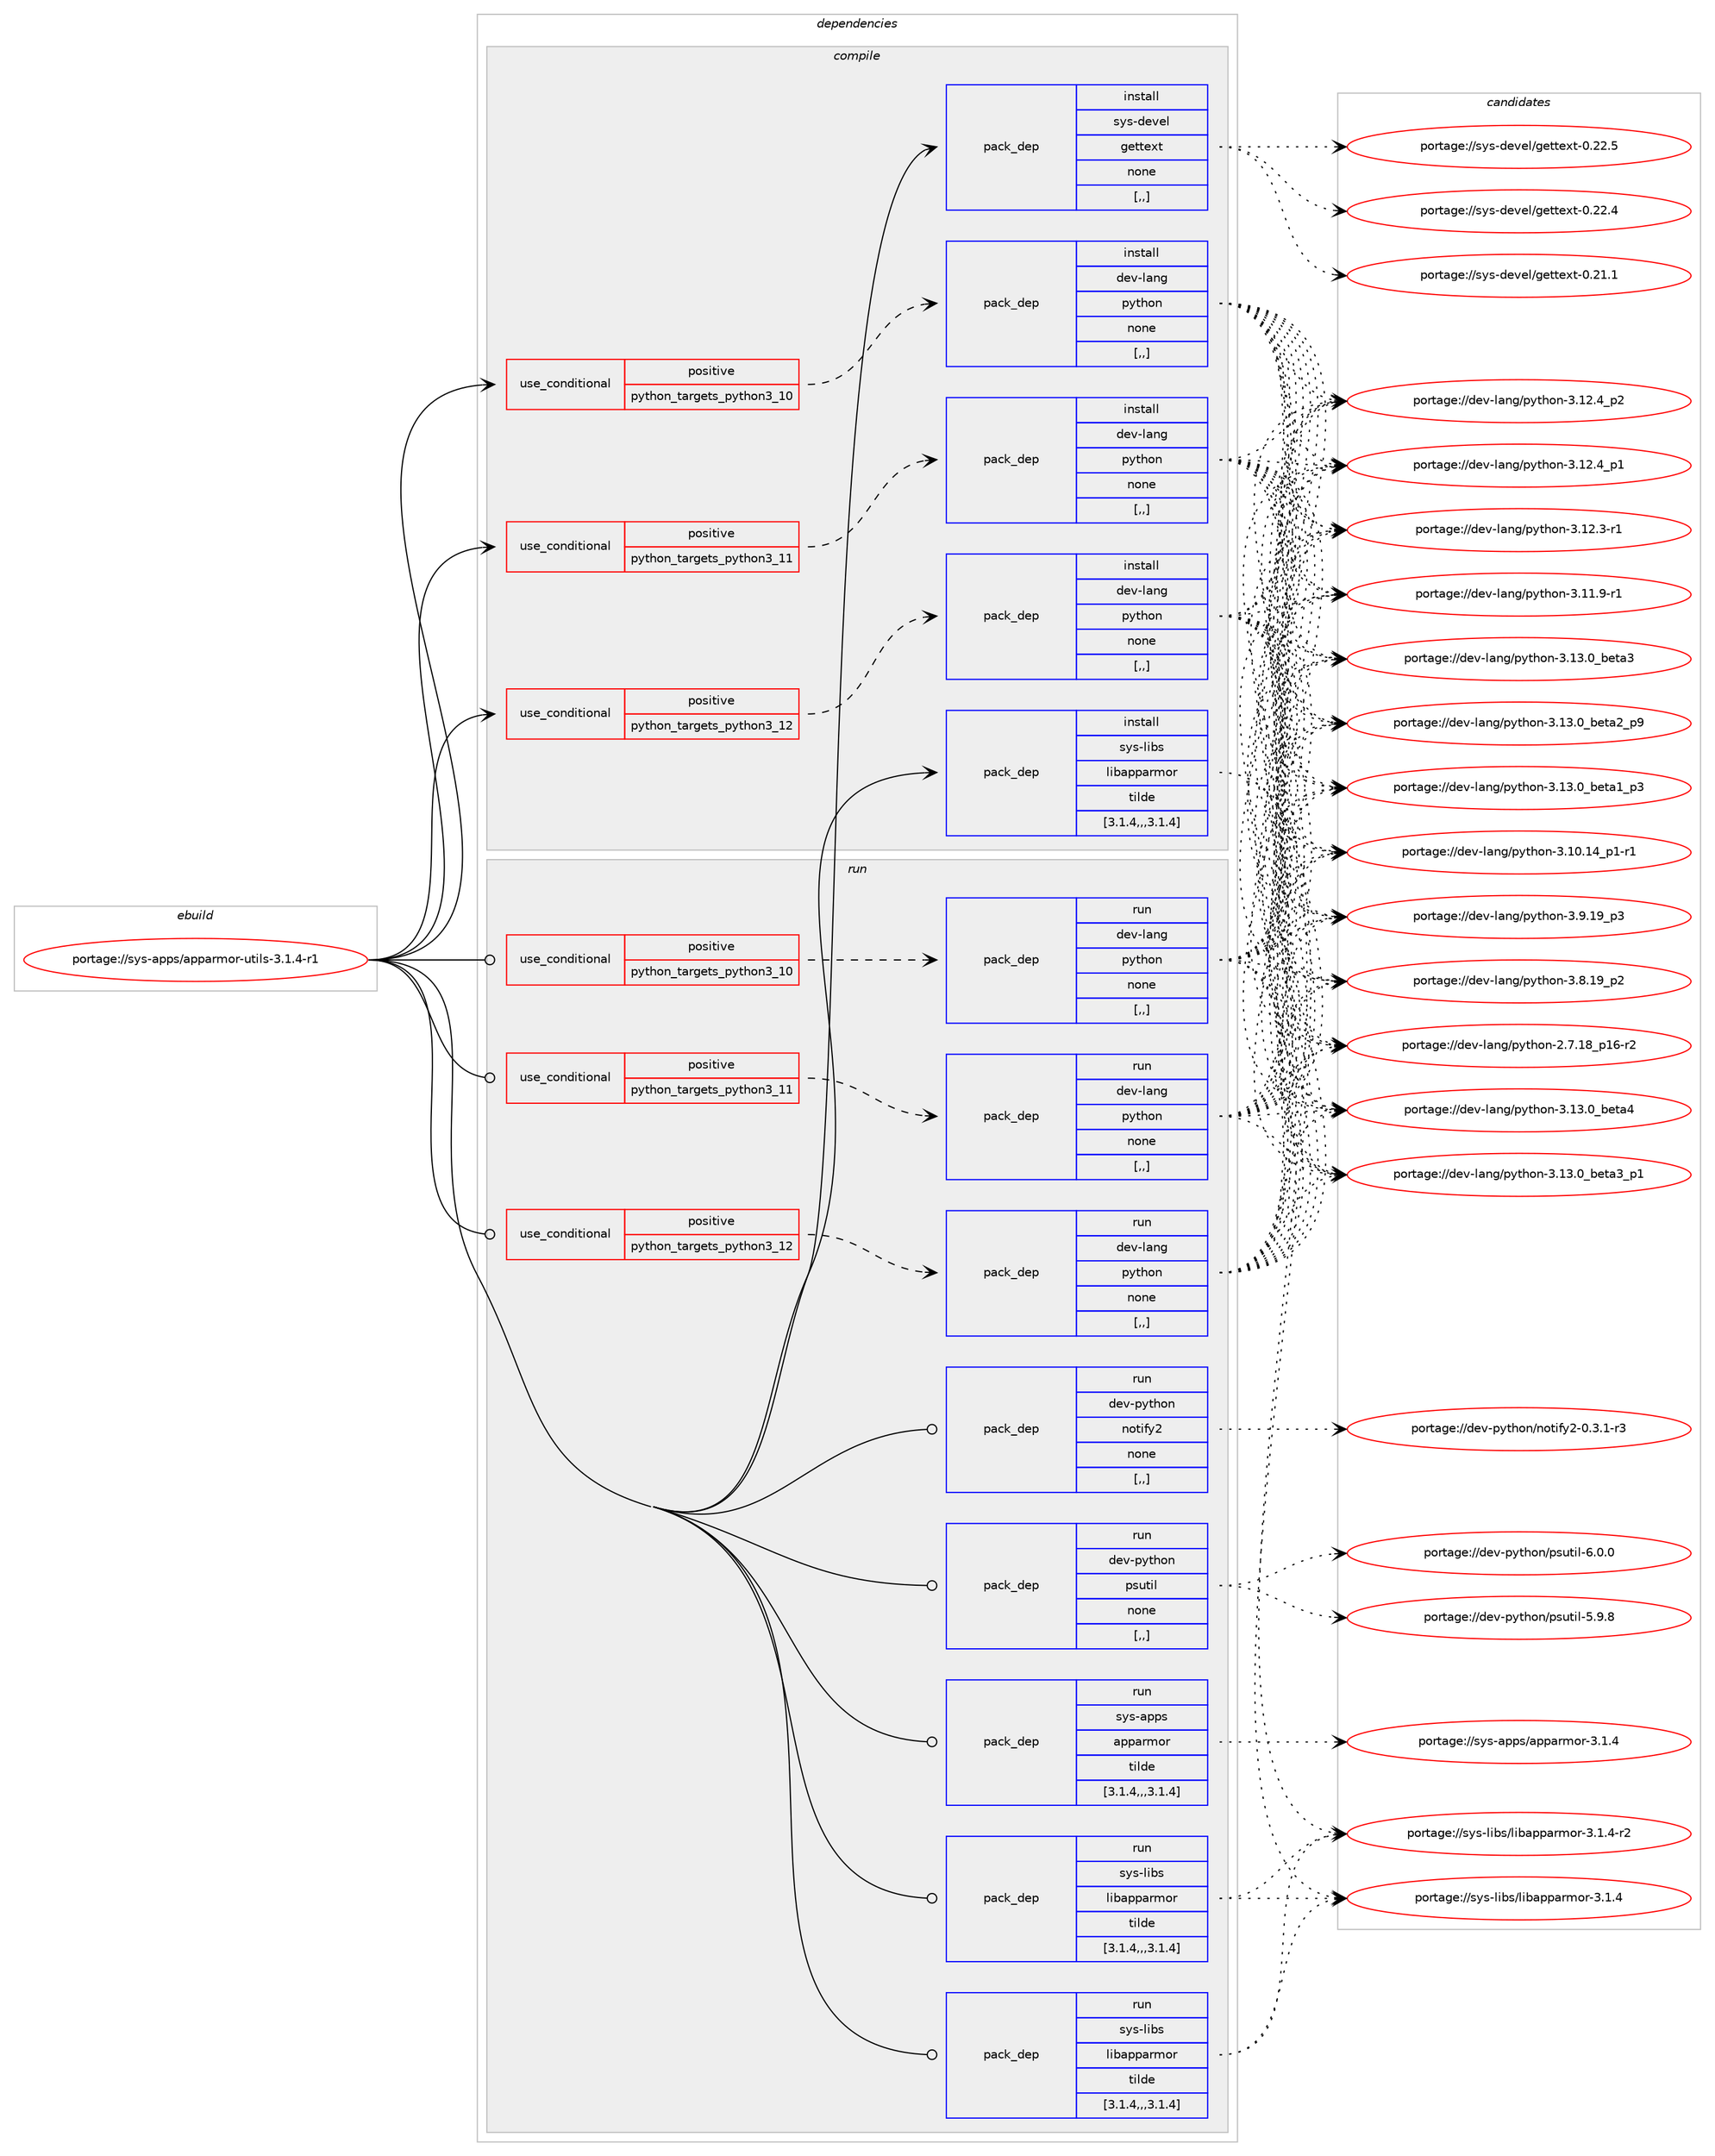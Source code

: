 digraph prolog {

# *************
# Graph options
# *************

newrank=true;
concentrate=true;
compound=true;
graph [rankdir=LR,fontname=Helvetica,fontsize=10,ranksep=1.5];#, ranksep=2.5, nodesep=0.2];
edge  [arrowhead=vee];
node  [fontname=Helvetica,fontsize=10];

# **********
# The ebuild
# **********

subgraph cluster_leftcol {
color=gray;
label=<<i>ebuild</i>>;
id [label="portage://sys-apps/apparmor-utils-3.1.4-r1", color=red, width=4, href="../sys-apps/apparmor-utils-3.1.4-r1.svg"];
}

# ****************
# The dependencies
# ****************

subgraph cluster_midcol {
color=gray;
label=<<i>dependencies</i>>;
subgraph cluster_compile {
fillcolor="#eeeeee";
style=filled;
label=<<i>compile</i>>;
subgraph cond110381 {
dependency418423 [label=<<TABLE BORDER="0" CELLBORDER="1" CELLSPACING="0" CELLPADDING="4"><TR><TD ROWSPAN="3" CELLPADDING="10">use_conditional</TD></TR><TR><TD>positive</TD></TR><TR><TD>python_targets_python3_10</TD></TR></TABLE>>, shape=none, color=red];
subgraph pack305127 {
dependency418424 [label=<<TABLE BORDER="0" CELLBORDER="1" CELLSPACING="0" CELLPADDING="4" WIDTH="220"><TR><TD ROWSPAN="6" CELLPADDING="30">pack_dep</TD></TR><TR><TD WIDTH="110">install</TD></TR><TR><TD>dev-lang</TD></TR><TR><TD>python</TD></TR><TR><TD>none</TD></TR><TR><TD>[,,]</TD></TR></TABLE>>, shape=none, color=blue];
}
dependency418423:e -> dependency418424:w [weight=20,style="dashed",arrowhead="vee"];
}
id:e -> dependency418423:w [weight=20,style="solid",arrowhead="vee"];
subgraph cond110382 {
dependency418425 [label=<<TABLE BORDER="0" CELLBORDER="1" CELLSPACING="0" CELLPADDING="4"><TR><TD ROWSPAN="3" CELLPADDING="10">use_conditional</TD></TR><TR><TD>positive</TD></TR><TR><TD>python_targets_python3_11</TD></TR></TABLE>>, shape=none, color=red];
subgraph pack305128 {
dependency418426 [label=<<TABLE BORDER="0" CELLBORDER="1" CELLSPACING="0" CELLPADDING="4" WIDTH="220"><TR><TD ROWSPAN="6" CELLPADDING="30">pack_dep</TD></TR><TR><TD WIDTH="110">install</TD></TR><TR><TD>dev-lang</TD></TR><TR><TD>python</TD></TR><TR><TD>none</TD></TR><TR><TD>[,,]</TD></TR></TABLE>>, shape=none, color=blue];
}
dependency418425:e -> dependency418426:w [weight=20,style="dashed",arrowhead="vee"];
}
id:e -> dependency418425:w [weight=20,style="solid",arrowhead="vee"];
subgraph cond110383 {
dependency418427 [label=<<TABLE BORDER="0" CELLBORDER="1" CELLSPACING="0" CELLPADDING="4"><TR><TD ROWSPAN="3" CELLPADDING="10">use_conditional</TD></TR><TR><TD>positive</TD></TR><TR><TD>python_targets_python3_12</TD></TR></TABLE>>, shape=none, color=red];
subgraph pack305129 {
dependency418428 [label=<<TABLE BORDER="0" CELLBORDER="1" CELLSPACING="0" CELLPADDING="4" WIDTH="220"><TR><TD ROWSPAN="6" CELLPADDING="30">pack_dep</TD></TR><TR><TD WIDTH="110">install</TD></TR><TR><TD>dev-lang</TD></TR><TR><TD>python</TD></TR><TR><TD>none</TD></TR><TR><TD>[,,]</TD></TR></TABLE>>, shape=none, color=blue];
}
dependency418427:e -> dependency418428:w [weight=20,style="dashed",arrowhead="vee"];
}
id:e -> dependency418427:w [weight=20,style="solid",arrowhead="vee"];
subgraph pack305130 {
dependency418429 [label=<<TABLE BORDER="0" CELLBORDER="1" CELLSPACING="0" CELLPADDING="4" WIDTH="220"><TR><TD ROWSPAN="6" CELLPADDING="30">pack_dep</TD></TR><TR><TD WIDTH="110">install</TD></TR><TR><TD>sys-devel</TD></TR><TR><TD>gettext</TD></TR><TR><TD>none</TD></TR><TR><TD>[,,]</TD></TR></TABLE>>, shape=none, color=blue];
}
id:e -> dependency418429:w [weight=20,style="solid",arrowhead="vee"];
subgraph pack305131 {
dependency418430 [label=<<TABLE BORDER="0" CELLBORDER="1" CELLSPACING="0" CELLPADDING="4" WIDTH="220"><TR><TD ROWSPAN="6" CELLPADDING="30">pack_dep</TD></TR><TR><TD WIDTH="110">install</TD></TR><TR><TD>sys-libs</TD></TR><TR><TD>libapparmor</TD></TR><TR><TD>tilde</TD></TR><TR><TD>[3.1.4,,,3.1.4]</TD></TR></TABLE>>, shape=none, color=blue];
}
id:e -> dependency418430:w [weight=20,style="solid",arrowhead="vee"];
}
subgraph cluster_compileandrun {
fillcolor="#eeeeee";
style=filled;
label=<<i>compile and run</i>>;
}
subgraph cluster_run {
fillcolor="#eeeeee";
style=filled;
label=<<i>run</i>>;
subgraph cond110384 {
dependency418431 [label=<<TABLE BORDER="0" CELLBORDER="1" CELLSPACING="0" CELLPADDING="4"><TR><TD ROWSPAN="3" CELLPADDING="10">use_conditional</TD></TR><TR><TD>positive</TD></TR><TR><TD>python_targets_python3_10</TD></TR></TABLE>>, shape=none, color=red];
subgraph pack305132 {
dependency418432 [label=<<TABLE BORDER="0" CELLBORDER="1" CELLSPACING="0" CELLPADDING="4" WIDTH="220"><TR><TD ROWSPAN="6" CELLPADDING="30">pack_dep</TD></TR><TR><TD WIDTH="110">run</TD></TR><TR><TD>dev-lang</TD></TR><TR><TD>python</TD></TR><TR><TD>none</TD></TR><TR><TD>[,,]</TD></TR></TABLE>>, shape=none, color=blue];
}
dependency418431:e -> dependency418432:w [weight=20,style="dashed",arrowhead="vee"];
}
id:e -> dependency418431:w [weight=20,style="solid",arrowhead="odot"];
subgraph cond110385 {
dependency418433 [label=<<TABLE BORDER="0" CELLBORDER="1" CELLSPACING="0" CELLPADDING="4"><TR><TD ROWSPAN="3" CELLPADDING="10">use_conditional</TD></TR><TR><TD>positive</TD></TR><TR><TD>python_targets_python3_11</TD></TR></TABLE>>, shape=none, color=red];
subgraph pack305133 {
dependency418434 [label=<<TABLE BORDER="0" CELLBORDER="1" CELLSPACING="0" CELLPADDING="4" WIDTH="220"><TR><TD ROWSPAN="6" CELLPADDING="30">pack_dep</TD></TR><TR><TD WIDTH="110">run</TD></TR><TR><TD>dev-lang</TD></TR><TR><TD>python</TD></TR><TR><TD>none</TD></TR><TR><TD>[,,]</TD></TR></TABLE>>, shape=none, color=blue];
}
dependency418433:e -> dependency418434:w [weight=20,style="dashed",arrowhead="vee"];
}
id:e -> dependency418433:w [weight=20,style="solid",arrowhead="odot"];
subgraph cond110386 {
dependency418435 [label=<<TABLE BORDER="0" CELLBORDER="1" CELLSPACING="0" CELLPADDING="4"><TR><TD ROWSPAN="3" CELLPADDING="10">use_conditional</TD></TR><TR><TD>positive</TD></TR><TR><TD>python_targets_python3_12</TD></TR></TABLE>>, shape=none, color=red];
subgraph pack305134 {
dependency418436 [label=<<TABLE BORDER="0" CELLBORDER="1" CELLSPACING="0" CELLPADDING="4" WIDTH="220"><TR><TD ROWSPAN="6" CELLPADDING="30">pack_dep</TD></TR><TR><TD WIDTH="110">run</TD></TR><TR><TD>dev-lang</TD></TR><TR><TD>python</TD></TR><TR><TD>none</TD></TR><TR><TD>[,,]</TD></TR></TABLE>>, shape=none, color=blue];
}
dependency418435:e -> dependency418436:w [weight=20,style="dashed",arrowhead="vee"];
}
id:e -> dependency418435:w [weight=20,style="solid",arrowhead="odot"];
subgraph pack305135 {
dependency418437 [label=<<TABLE BORDER="0" CELLBORDER="1" CELLSPACING="0" CELLPADDING="4" WIDTH="220"><TR><TD ROWSPAN="6" CELLPADDING="30">pack_dep</TD></TR><TR><TD WIDTH="110">run</TD></TR><TR><TD>dev-python</TD></TR><TR><TD>notify2</TD></TR><TR><TD>none</TD></TR><TR><TD>[,,]</TD></TR></TABLE>>, shape=none, color=blue];
}
id:e -> dependency418437:w [weight=20,style="solid",arrowhead="odot"];
subgraph pack305136 {
dependency418438 [label=<<TABLE BORDER="0" CELLBORDER="1" CELLSPACING="0" CELLPADDING="4" WIDTH="220"><TR><TD ROWSPAN="6" CELLPADDING="30">pack_dep</TD></TR><TR><TD WIDTH="110">run</TD></TR><TR><TD>dev-python</TD></TR><TR><TD>psutil</TD></TR><TR><TD>none</TD></TR><TR><TD>[,,]</TD></TR></TABLE>>, shape=none, color=blue];
}
id:e -> dependency418438:w [weight=20,style="solid",arrowhead="odot"];
subgraph pack305137 {
dependency418439 [label=<<TABLE BORDER="0" CELLBORDER="1" CELLSPACING="0" CELLPADDING="4" WIDTH="220"><TR><TD ROWSPAN="6" CELLPADDING="30">pack_dep</TD></TR><TR><TD WIDTH="110">run</TD></TR><TR><TD>sys-apps</TD></TR><TR><TD>apparmor</TD></TR><TR><TD>tilde</TD></TR><TR><TD>[3.1.4,,,3.1.4]</TD></TR></TABLE>>, shape=none, color=blue];
}
id:e -> dependency418439:w [weight=20,style="solid",arrowhead="odot"];
subgraph pack305138 {
dependency418440 [label=<<TABLE BORDER="0" CELLBORDER="1" CELLSPACING="0" CELLPADDING="4" WIDTH="220"><TR><TD ROWSPAN="6" CELLPADDING="30">pack_dep</TD></TR><TR><TD WIDTH="110">run</TD></TR><TR><TD>sys-libs</TD></TR><TR><TD>libapparmor</TD></TR><TR><TD>tilde</TD></TR><TR><TD>[3.1.4,,,3.1.4]</TD></TR></TABLE>>, shape=none, color=blue];
}
id:e -> dependency418440:w [weight=20,style="solid",arrowhead="odot"];
subgraph pack305139 {
dependency418441 [label=<<TABLE BORDER="0" CELLBORDER="1" CELLSPACING="0" CELLPADDING="4" WIDTH="220"><TR><TD ROWSPAN="6" CELLPADDING="30">pack_dep</TD></TR><TR><TD WIDTH="110">run</TD></TR><TR><TD>sys-libs</TD></TR><TR><TD>libapparmor</TD></TR><TR><TD>tilde</TD></TR><TR><TD>[3.1.4,,,3.1.4]</TD></TR></TABLE>>, shape=none, color=blue];
}
id:e -> dependency418441:w [weight=20,style="solid",arrowhead="odot"];
}
}

# **************
# The candidates
# **************

subgraph cluster_choices {
rank=same;
color=gray;
label=<<i>candidates</i>>;

subgraph choice305127 {
color=black;
nodesep=1;
choice1001011184510897110103471121211161041111104551464951464895981011169752 [label="portage://dev-lang/python-3.13.0_beta4", color=red, width=4,href="../dev-lang/python-3.13.0_beta4.svg"];
choice10010111845108971101034711212111610411111045514649514648959810111697519511249 [label="portage://dev-lang/python-3.13.0_beta3_p1", color=red, width=4,href="../dev-lang/python-3.13.0_beta3_p1.svg"];
choice1001011184510897110103471121211161041111104551464951464895981011169751 [label="portage://dev-lang/python-3.13.0_beta3", color=red, width=4,href="../dev-lang/python-3.13.0_beta3.svg"];
choice10010111845108971101034711212111610411111045514649514648959810111697509511257 [label="portage://dev-lang/python-3.13.0_beta2_p9", color=red, width=4,href="../dev-lang/python-3.13.0_beta2_p9.svg"];
choice10010111845108971101034711212111610411111045514649514648959810111697499511251 [label="portage://dev-lang/python-3.13.0_beta1_p3", color=red, width=4,href="../dev-lang/python-3.13.0_beta1_p3.svg"];
choice100101118451089711010347112121116104111110455146495046529511250 [label="portage://dev-lang/python-3.12.4_p2", color=red, width=4,href="../dev-lang/python-3.12.4_p2.svg"];
choice100101118451089711010347112121116104111110455146495046529511249 [label="portage://dev-lang/python-3.12.4_p1", color=red, width=4,href="../dev-lang/python-3.12.4_p1.svg"];
choice100101118451089711010347112121116104111110455146495046514511449 [label="portage://dev-lang/python-3.12.3-r1", color=red, width=4,href="../dev-lang/python-3.12.3-r1.svg"];
choice100101118451089711010347112121116104111110455146494946574511449 [label="portage://dev-lang/python-3.11.9-r1", color=red, width=4,href="../dev-lang/python-3.11.9-r1.svg"];
choice100101118451089711010347112121116104111110455146494846495295112494511449 [label="portage://dev-lang/python-3.10.14_p1-r1", color=red, width=4,href="../dev-lang/python-3.10.14_p1-r1.svg"];
choice100101118451089711010347112121116104111110455146574649579511251 [label="portage://dev-lang/python-3.9.19_p3", color=red, width=4,href="../dev-lang/python-3.9.19_p3.svg"];
choice100101118451089711010347112121116104111110455146564649579511250 [label="portage://dev-lang/python-3.8.19_p2", color=red, width=4,href="../dev-lang/python-3.8.19_p2.svg"];
choice100101118451089711010347112121116104111110455046554649569511249544511450 [label="portage://dev-lang/python-2.7.18_p16-r2", color=red, width=4,href="../dev-lang/python-2.7.18_p16-r2.svg"];
dependency418424:e -> choice1001011184510897110103471121211161041111104551464951464895981011169752:w [style=dotted,weight="100"];
dependency418424:e -> choice10010111845108971101034711212111610411111045514649514648959810111697519511249:w [style=dotted,weight="100"];
dependency418424:e -> choice1001011184510897110103471121211161041111104551464951464895981011169751:w [style=dotted,weight="100"];
dependency418424:e -> choice10010111845108971101034711212111610411111045514649514648959810111697509511257:w [style=dotted,weight="100"];
dependency418424:e -> choice10010111845108971101034711212111610411111045514649514648959810111697499511251:w [style=dotted,weight="100"];
dependency418424:e -> choice100101118451089711010347112121116104111110455146495046529511250:w [style=dotted,weight="100"];
dependency418424:e -> choice100101118451089711010347112121116104111110455146495046529511249:w [style=dotted,weight="100"];
dependency418424:e -> choice100101118451089711010347112121116104111110455146495046514511449:w [style=dotted,weight="100"];
dependency418424:e -> choice100101118451089711010347112121116104111110455146494946574511449:w [style=dotted,weight="100"];
dependency418424:e -> choice100101118451089711010347112121116104111110455146494846495295112494511449:w [style=dotted,weight="100"];
dependency418424:e -> choice100101118451089711010347112121116104111110455146574649579511251:w [style=dotted,weight="100"];
dependency418424:e -> choice100101118451089711010347112121116104111110455146564649579511250:w [style=dotted,weight="100"];
dependency418424:e -> choice100101118451089711010347112121116104111110455046554649569511249544511450:w [style=dotted,weight="100"];
}
subgraph choice305128 {
color=black;
nodesep=1;
choice1001011184510897110103471121211161041111104551464951464895981011169752 [label="portage://dev-lang/python-3.13.0_beta4", color=red, width=4,href="../dev-lang/python-3.13.0_beta4.svg"];
choice10010111845108971101034711212111610411111045514649514648959810111697519511249 [label="portage://dev-lang/python-3.13.0_beta3_p1", color=red, width=4,href="../dev-lang/python-3.13.0_beta3_p1.svg"];
choice1001011184510897110103471121211161041111104551464951464895981011169751 [label="portage://dev-lang/python-3.13.0_beta3", color=red, width=4,href="../dev-lang/python-3.13.0_beta3.svg"];
choice10010111845108971101034711212111610411111045514649514648959810111697509511257 [label="portage://dev-lang/python-3.13.0_beta2_p9", color=red, width=4,href="../dev-lang/python-3.13.0_beta2_p9.svg"];
choice10010111845108971101034711212111610411111045514649514648959810111697499511251 [label="portage://dev-lang/python-3.13.0_beta1_p3", color=red, width=4,href="../dev-lang/python-3.13.0_beta1_p3.svg"];
choice100101118451089711010347112121116104111110455146495046529511250 [label="portage://dev-lang/python-3.12.4_p2", color=red, width=4,href="../dev-lang/python-3.12.4_p2.svg"];
choice100101118451089711010347112121116104111110455146495046529511249 [label="portage://dev-lang/python-3.12.4_p1", color=red, width=4,href="../dev-lang/python-3.12.4_p1.svg"];
choice100101118451089711010347112121116104111110455146495046514511449 [label="portage://dev-lang/python-3.12.3-r1", color=red, width=4,href="../dev-lang/python-3.12.3-r1.svg"];
choice100101118451089711010347112121116104111110455146494946574511449 [label="portage://dev-lang/python-3.11.9-r1", color=red, width=4,href="../dev-lang/python-3.11.9-r1.svg"];
choice100101118451089711010347112121116104111110455146494846495295112494511449 [label="portage://dev-lang/python-3.10.14_p1-r1", color=red, width=4,href="../dev-lang/python-3.10.14_p1-r1.svg"];
choice100101118451089711010347112121116104111110455146574649579511251 [label="portage://dev-lang/python-3.9.19_p3", color=red, width=4,href="../dev-lang/python-3.9.19_p3.svg"];
choice100101118451089711010347112121116104111110455146564649579511250 [label="portage://dev-lang/python-3.8.19_p2", color=red, width=4,href="../dev-lang/python-3.8.19_p2.svg"];
choice100101118451089711010347112121116104111110455046554649569511249544511450 [label="portage://dev-lang/python-2.7.18_p16-r2", color=red, width=4,href="../dev-lang/python-2.7.18_p16-r2.svg"];
dependency418426:e -> choice1001011184510897110103471121211161041111104551464951464895981011169752:w [style=dotted,weight="100"];
dependency418426:e -> choice10010111845108971101034711212111610411111045514649514648959810111697519511249:w [style=dotted,weight="100"];
dependency418426:e -> choice1001011184510897110103471121211161041111104551464951464895981011169751:w [style=dotted,weight="100"];
dependency418426:e -> choice10010111845108971101034711212111610411111045514649514648959810111697509511257:w [style=dotted,weight="100"];
dependency418426:e -> choice10010111845108971101034711212111610411111045514649514648959810111697499511251:w [style=dotted,weight="100"];
dependency418426:e -> choice100101118451089711010347112121116104111110455146495046529511250:w [style=dotted,weight="100"];
dependency418426:e -> choice100101118451089711010347112121116104111110455146495046529511249:w [style=dotted,weight="100"];
dependency418426:e -> choice100101118451089711010347112121116104111110455146495046514511449:w [style=dotted,weight="100"];
dependency418426:e -> choice100101118451089711010347112121116104111110455146494946574511449:w [style=dotted,weight="100"];
dependency418426:e -> choice100101118451089711010347112121116104111110455146494846495295112494511449:w [style=dotted,weight="100"];
dependency418426:e -> choice100101118451089711010347112121116104111110455146574649579511251:w [style=dotted,weight="100"];
dependency418426:e -> choice100101118451089711010347112121116104111110455146564649579511250:w [style=dotted,weight="100"];
dependency418426:e -> choice100101118451089711010347112121116104111110455046554649569511249544511450:w [style=dotted,weight="100"];
}
subgraph choice305129 {
color=black;
nodesep=1;
choice1001011184510897110103471121211161041111104551464951464895981011169752 [label="portage://dev-lang/python-3.13.0_beta4", color=red, width=4,href="../dev-lang/python-3.13.0_beta4.svg"];
choice10010111845108971101034711212111610411111045514649514648959810111697519511249 [label="portage://dev-lang/python-3.13.0_beta3_p1", color=red, width=4,href="../dev-lang/python-3.13.0_beta3_p1.svg"];
choice1001011184510897110103471121211161041111104551464951464895981011169751 [label="portage://dev-lang/python-3.13.0_beta3", color=red, width=4,href="../dev-lang/python-3.13.0_beta3.svg"];
choice10010111845108971101034711212111610411111045514649514648959810111697509511257 [label="portage://dev-lang/python-3.13.0_beta2_p9", color=red, width=4,href="../dev-lang/python-3.13.0_beta2_p9.svg"];
choice10010111845108971101034711212111610411111045514649514648959810111697499511251 [label="portage://dev-lang/python-3.13.0_beta1_p3", color=red, width=4,href="../dev-lang/python-3.13.0_beta1_p3.svg"];
choice100101118451089711010347112121116104111110455146495046529511250 [label="portage://dev-lang/python-3.12.4_p2", color=red, width=4,href="../dev-lang/python-3.12.4_p2.svg"];
choice100101118451089711010347112121116104111110455146495046529511249 [label="portage://dev-lang/python-3.12.4_p1", color=red, width=4,href="../dev-lang/python-3.12.4_p1.svg"];
choice100101118451089711010347112121116104111110455146495046514511449 [label="portage://dev-lang/python-3.12.3-r1", color=red, width=4,href="../dev-lang/python-3.12.3-r1.svg"];
choice100101118451089711010347112121116104111110455146494946574511449 [label="portage://dev-lang/python-3.11.9-r1", color=red, width=4,href="../dev-lang/python-3.11.9-r1.svg"];
choice100101118451089711010347112121116104111110455146494846495295112494511449 [label="portage://dev-lang/python-3.10.14_p1-r1", color=red, width=4,href="../dev-lang/python-3.10.14_p1-r1.svg"];
choice100101118451089711010347112121116104111110455146574649579511251 [label="portage://dev-lang/python-3.9.19_p3", color=red, width=4,href="../dev-lang/python-3.9.19_p3.svg"];
choice100101118451089711010347112121116104111110455146564649579511250 [label="portage://dev-lang/python-3.8.19_p2", color=red, width=4,href="../dev-lang/python-3.8.19_p2.svg"];
choice100101118451089711010347112121116104111110455046554649569511249544511450 [label="portage://dev-lang/python-2.7.18_p16-r2", color=red, width=4,href="../dev-lang/python-2.7.18_p16-r2.svg"];
dependency418428:e -> choice1001011184510897110103471121211161041111104551464951464895981011169752:w [style=dotted,weight="100"];
dependency418428:e -> choice10010111845108971101034711212111610411111045514649514648959810111697519511249:w [style=dotted,weight="100"];
dependency418428:e -> choice1001011184510897110103471121211161041111104551464951464895981011169751:w [style=dotted,weight="100"];
dependency418428:e -> choice10010111845108971101034711212111610411111045514649514648959810111697509511257:w [style=dotted,weight="100"];
dependency418428:e -> choice10010111845108971101034711212111610411111045514649514648959810111697499511251:w [style=dotted,weight="100"];
dependency418428:e -> choice100101118451089711010347112121116104111110455146495046529511250:w [style=dotted,weight="100"];
dependency418428:e -> choice100101118451089711010347112121116104111110455146495046529511249:w [style=dotted,weight="100"];
dependency418428:e -> choice100101118451089711010347112121116104111110455146495046514511449:w [style=dotted,weight="100"];
dependency418428:e -> choice100101118451089711010347112121116104111110455146494946574511449:w [style=dotted,weight="100"];
dependency418428:e -> choice100101118451089711010347112121116104111110455146494846495295112494511449:w [style=dotted,weight="100"];
dependency418428:e -> choice100101118451089711010347112121116104111110455146574649579511251:w [style=dotted,weight="100"];
dependency418428:e -> choice100101118451089711010347112121116104111110455146564649579511250:w [style=dotted,weight="100"];
dependency418428:e -> choice100101118451089711010347112121116104111110455046554649569511249544511450:w [style=dotted,weight="100"];
}
subgraph choice305130 {
color=black;
nodesep=1;
choice115121115451001011181011084710310111611610112011645484650504653 [label="portage://sys-devel/gettext-0.22.5", color=red, width=4,href="../sys-devel/gettext-0.22.5.svg"];
choice115121115451001011181011084710310111611610112011645484650504652 [label="portage://sys-devel/gettext-0.22.4", color=red, width=4,href="../sys-devel/gettext-0.22.4.svg"];
choice115121115451001011181011084710310111611610112011645484650494649 [label="portage://sys-devel/gettext-0.21.1", color=red, width=4,href="../sys-devel/gettext-0.21.1.svg"];
dependency418429:e -> choice115121115451001011181011084710310111611610112011645484650504653:w [style=dotted,weight="100"];
dependency418429:e -> choice115121115451001011181011084710310111611610112011645484650504652:w [style=dotted,weight="100"];
dependency418429:e -> choice115121115451001011181011084710310111611610112011645484650494649:w [style=dotted,weight="100"];
}
subgraph choice305131 {
color=black;
nodesep=1;
choice1151211154510810598115471081059897112112971141091111144551464946524511450 [label="portage://sys-libs/libapparmor-3.1.4-r2", color=red, width=4,href="../sys-libs/libapparmor-3.1.4-r2.svg"];
choice115121115451081059811547108105989711211297114109111114455146494652 [label="portage://sys-libs/libapparmor-3.1.4", color=red, width=4,href="../sys-libs/libapparmor-3.1.4.svg"];
dependency418430:e -> choice1151211154510810598115471081059897112112971141091111144551464946524511450:w [style=dotted,weight="100"];
dependency418430:e -> choice115121115451081059811547108105989711211297114109111114455146494652:w [style=dotted,weight="100"];
}
subgraph choice305132 {
color=black;
nodesep=1;
choice1001011184510897110103471121211161041111104551464951464895981011169752 [label="portage://dev-lang/python-3.13.0_beta4", color=red, width=4,href="../dev-lang/python-3.13.0_beta4.svg"];
choice10010111845108971101034711212111610411111045514649514648959810111697519511249 [label="portage://dev-lang/python-3.13.0_beta3_p1", color=red, width=4,href="../dev-lang/python-3.13.0_beta3_p1.svg"];
choice1001011184510897110103471121211161041111104551464951464895981011169751 [label="portage://dev-lang/python-3.13.0_beta3", color=red, width=4,href="../dev-lang/python-3.13.0_beta3.svg"];
choice10010111845108971101034711212111610411111045514649514648959810111697509511257 [label="portage://dev-lang/python-3.13.0_beta2_p9", color=red, width=4,href="../dev-lang/python-3.13.0_beta2_p9.svg"];
choice10010111845108971101034711212111610411111045514649514648959810111697499511251 [label="portage://dev-lang/python-3.13.0_beta1_p3", color=red, width=4,href="../dev-lang/python-3.13.0_beta1_p3.svg"];
choice100101118451089711010347112121116104111110455146495046529511250 [label="portage://dev-lang/python-3.12.4_p2", color=red, width=4,href="../dev-lang/python-3.12.4_p2.svg"];
choice100101118451089711010347112121116104111110455146495046529511249 [label="portage://dev-lang/python-3.12.4_p1", color=red, width=4,href="../dev-lang/python-3.12.4_p1.svg"];
choice100101118451089711010347112121116104111110455146495046514511449 [label="portage://dev-lang/python-3.12.3-r1", color=red, width=4,href="../dev-lang/python-3.12.3-r1.svg"];
choice100101118451089711010347112121116104111110455146494946574511449 [label="portage://dev-lang/python-3.11.9-r1", color=red, width=4,href="../dev-lang/python-3.11.9-r1.svg"];
choice100101118451089711010347112121116104111110455146494846495295112494511449 [label="portage://dev-lang/python-3.10.14_p1-r1", color=red, width=4,href="../dev-lang/python-3.10.14_p1-r1.svg"];
choice100101118451089711010347112121116104111110455146574649579511251 [label="portage://dev-lang/python-3.9.19_p3", color=red, width=4,href="../dev-lang/python-3.9.19_p3.svg"];
choice100101118451089711010347112121116104111110455146564649579511250 [label="portage://dev-lang/python-3.8.19_p2", color=red, width=4,href="../dev-lang/python-3.8.19_p2.svg"];
choice100101118451089711010347112121116104111110455046554649569511249544511450 [label="portage://dev-lang/python-2.7.18_p16-r2", color=red, width=4,href="../dev-lang/python-2.7.18_p16-r2.svg"];
dependency418432:e -> choice1001011184510897110103471121211161041111104551464951464895981011169752:w [style=dotted,weight="100"];
dependency418432:e -> choice10010111845108971101034711212111610411111045514649514648959810111697519511249:w [style=dotted,weight="100"];
dependency418432:e -> choice1001011184510897110103471121211161041111104551464951464895981011169751:w [style=dotted,weight="100"];
dependency418432:e -> choice10010111845108971101034711212111610411111045514649514648959810111697509511257:w [style=dotted,weight="100"];
dependency418432:e -> choice10010111845108971101034711212111610411111045514649514648959810111697499511251:w [style=dotted,weight="100"];
dependency418432:e -> choice100101118451089711010347112121116104111110455146495046529511250:w [style=dotted,weight="100"];
dependency418432:e -> choice100101118451089711010347112121116104111110455146495046529511249:w [style=dotted,weight="100"];
dependency418432:e -> choice100101118451089711010347112121116104111110455146495046514511449:w [style=dotted,weight="100"];
dependency418432:e -> choice100101118451089711010347112121116104111110455146494946574511449:w [style=dotted,weight="100"];
dependency418432:e -> choice100101118451089711010347112121116104111110455146494846495295112494511449:w [style=dotted,weight="100"];
dependency418432:e -> choice100101118451089711010347112121116104111110455146574649579511251:w [style=dotted,weight="100"];
dependency418432:e -> choice100101118451089711010347112121116104111110455146564649579511250:w [style=dotted,weight="100"];
dependency418432:e -> choice100101118451089711010347112121116104111110455046554649569511249544511450:w [style=dotted,weight="100"];
}
subgraph choice305133 {
color=black;
nodesep=1;
choice1001011184510897110103471121211161041111104551464951464895981011169752 [label="portage://dev-lang/python-3.13.0_beta4", color=red, width=4,href="../dev-lang/python-3.13.0_beta4.svg"];
choice10010111845108971101034711212111610411111045514649514648959810111697519511249 [label="portage://dev-lang/python-3.13.0_beta3_p1", color=red, width=4,href="../dev-lang/python-3.13.0_beta3_p1.svg"];
choice1001011184510897110103471121211161041111104551464951464895981011169751 [label="portage://dev-lang/python-3.13.0_beta3", color=red, width=4,href="../dev-lang/python-3.13.0_beta3.svg"];
choice10010111845108971101034711212111610411111045514649514648959810111697509511257 [label="portage://dev-lang/python-3.13.0_beta2_p9", color=red, width=4,href="../dev-lang/python-3.13.0_beta2_p9.svg"];
choice10010111845108971101034711212111610411111045514649514648959810111697499511251 [label="portage://dev-lang/python-3.13.0_beta1_p3", color=red, width=4,href="../dev-lang/python-3.13.0_beta1_p3.svg"];
choice100101118451089711010347112121116104111110455146495046529511250 [label="portage://dev-lang/python-3.12.4_p2", color=red, width=4,href="../dev-lang/python-3.12.4_p2.svg"];
choice100101118451089711010347112121116104111110455146495046529511249 [label="portage://dev-lang/python-3.12.4_p1", color=red, width=4,href="../dev-lang/python-3.12.4_p1.svg"];
choice100101118451089711010347112121116104111110455146495046514511449 [label="portage://dev-lang/python-3.12.3-r1", color=red, width=4,href="../dev-lang/python-3.12.3-r1.svg"];
choice100101118451089711010347112121116104111110455146494946574511449 [label="portage://dev-lang/python-3.11.9-r1", color=red, width=4,href="../dev-lang/python-3.11.9-r1.svg"];
choice100101118451089711010347112121116104111110455146494846495295112494511449 [label="portage://dev-lang/python-3.10.14_p1-r1", color=red, width=4,href="../dev-lang/python-3.10.14_p1-r1.svg"];
choice100101118451089711010347112121116104111110455146574649579511251 [label="portage://dev-lang/python-3.9.19_p3", color=red, width=4,href="../dev-lang/python-3.9.19_p3.svg"];
choice100101118451089711010347112121116104111110455146564649579511250 [label="portage://dev-lang/python-3.8.19_p2", color=red, width=4,href="../dev-lang/python-3.8.19_p2.svg"];
choice100101118451089711010347112121116104111110455046554649569511249544511450 [label="portage://dev-lang/python-2.7.18_p16-r2", color=red, width=4,href="../dev-lang/python-2.7.18_p16-r2.svg"];
dependency418434:e -> choice1001011184510897110103471121211161041111104551464951464895981011169752:w [style=dotted,weight="100"];
dependency418434:e -> choice10010111845108971101034711212111610411111045514649514648959810111697519511249:w [style=dotted,weight="100"];
dependency418434:e -> choice1001011184510897110103471121211161041111104551464951464895981011169751:w [style=dotted,weight="100"];
dependency418434:e -> choice10010111845108971101034711212111610411111045514649514648959810111697509511257:w [style=dotted,weight="100"];
dependency418434:e -> choice10010111845108971101034711212111610411111045514649514648959810111697499511251:w [style=dotted,weight="100"];
dependency418434:e -> choice100101118451089711010347112121116104111110455146495046529511250:w [style=dotted,weight="100"];
dependency418434:e -> choice100101118451089711010347112121116104111110455146495046529511249:w [style=dotted,weight="100"];
dependency418434:e -> choice100101118451089711010347112121116104111110455146495046514511449:w [style=dotted,weight="100"];
dependency418434:e -> choice100101118451089711010347112121116104111110455146494946574511449:w [style=dotted,weight="100"];
dependency418434:e -> choice100101118451089711010347112121116104111110455146494846495295112494511449:w [style=dotted,weight="100"];
dependency418434:e -> choice100101118451089711010347112121116104111110455146574649579511251:w [style=dotted,weight="100"];
dependency418434:e -> choice100101118451089711010347112121116104111110455146564649579511250:w [style=dotted,weight="100"];
dependency418434:e -> choice100101118451089711010347112121116104111110455046554649569511249544511450:w [style=dotted,weight="100"];
}
subgraph choice305134 {
color=black;
nodesep=1;
choice1001011184510897110103471121211161041111104551464951464895981011169752 [label="portage://dev-lang/python-3.13.0_beta4", color=red, width=4,href="../dev-lang/python-3.13.0_beta4.svg"];
choice10010111845108971101034711212111610411111045514649514648959810111697519511249 [label="portage://dev-lang/python-3.13.0_beta3_p1", color=red, width=4,href="../dev-lang/python-3.13.0_beta3_p1.svg"];
choice1001011184510897110103471121211161041111104551464951464895981011169751 [label="portage://dev-lang/python-3.13.0_beta3", color=red, width=4,href="../dev-lang/python-3.13.0_beta3.svg"];
choice10010111845108971101034711212111610411111045514649514648959810111697509511257 [label="portage://dev-lang/python-3.13.0_beta2_p9", color=red, width=4,href="../dev-lang/python-3.13.0_beta2_p9.svg"];
choice10010111845108971101034711212111610411111045514649514648959810111697499511251 [label="portage://dev-lang/python-3.13.0_beta1_p3", color=red, width=4,href="../dev-lang/python-3.13.0_beta1_p3.svg"];
choice100101118451089711010347112121116104111110455146495046529511250 [label="portage://dev-lang/python-3.12.4_p2", color=red, width=4,href="../dev-lang/python-3.12.4_p2.svg"];
choice100101118451089711010347112121116104111110455146495046529511249 [label="portage://dev-lang/python-3.12.4_p1", color=red, width=4,href="../dev-lang/python-3.12.4_p1.svg"];
choice100101118451089711010347112121116104111110455146495046514511449 [label="portage://dev-lang/python-3.12.3-r1", color=red, width=4,href="../dev-lang/python-3.12.3-r1.svg"];
choice100101118451089711010347112121116104111110455146494946574511449 [label="portage://dev-lang/python-3.11.9-r1", color=red, width=4,href="../dev-lang/python-3.11.9-r1.svg"];
choice100101118451089711010347112121116104111110455146494846495295112494511449 [label="portage://dev-lang/python-3.10.14_p1-r1", color=red, width=4,href="../dev-lang/python-3.10.14_p1-r1.svg"];
choice100101118451089711010347112121116104111110455146574649579511251 [label="portage://dev-lang/python-3.9.19_p3", color=red, width=4,href="../dev-lang/python-3.9.19_p3.svg"];
choice100101118451089711010347112121116104111110455146564649579511250 [label="portage://dev-lang/python-3.8.19_p2", color=red, width=4,href="../dev-lang/python-3.8.19_p2.svg"];
choice100101118451089711010347112121116104111110455046554649569511249544511450 [label="portage://dev-lang/python-2.7.18_p16-r2", color=red, width=4,href="../dev-lang/python-2.7.18_p16-r2.svg"];
dependency418436:e -> choice1001011184510897110103471121211161041111104551464951464895981011169752:w [style=dotted,weight="100"];
dependency418436:e -> choice10010111845108971101034711212111610411111045514649514648959810111697519511249:w [style=dotted,weight="100"];
dependency418436:e -> choice1001011184510897110103471121211161041111104551464951464895981011169751:w [style=dotted,weight="100"];
dependency418436:e -> choice10010111845108971101034711212111610411111045514649514648959810111697509511257:w [style=dotted,weight="100"];
dependency418436:e -> choice10010111845108971101034711212111610411111045514649514648959810111697499511251:w [style=dotted,weight="100"];
dependency418436:e -> choice100101118451089711010347112121116104111110455146495046529511250:w [style=dotted,weight="100"];
dependency418436:e -> choice100101118451089711010347112121116104111110455146495046529511249:w [style=dotted,weight="100"];
dependency418436:e -> choice100101118451089711010347112121116104111110455146495046514511449:w [style=dotted,weight="100"];
dependency418436:e -> choice100101118451089711010347112121116104111110455146494946574511449:w [style=dotted,weight="100"];
dependency418436:e -> choice100101118451089711010347112121116104111110455146494846495295112494511449:w [style=dotted,weight="100"];
dependency418436:e -> choice100101118451089711010347112121116104111110455146574649579511251:w [style=dotted,weight="100"];
dependency418436:e -> choice100101118451089711010347112121116104111110455146564649579511250:w [style=dotted,weight="100"];
dependency418436:e -> choice100101118451089711010347112121116104111110455046554649569511249544511450:w [style=dotted,weight="100"];
}
subgraph choice305135 {
color=black;
nodesep=1;
choice1001011184511212111610411111047110111116105102121504548465146494511451 [label="portage://dev-python/notify2-0.3.1-r3", color=red, width=4,href="../dev-python/notify2-0.3.1-r3.svg"];
dependency418437:e -> choice1001011184511212111610411111047110111116105102121504548465146494511451:w [style=dotted,weight="100"];
}
subgraph choice305136 {
color=black;
nodesep=1;
choice1001011184511212111610411111047112115117116105108455446484648 [label="portage://dev-python/psutil-6.0.0", color=red, width=4,href="../dev-python/psutil-6.0.0.svg"];
choice1001011184511212111610411111047112115117116105108455346574656 [label="portage://dev-python/psutil-5.9.8", color=red, width=4,href="../dev-python/psutil-5.9.8.svg"];
dependency418438:e -> choice1001011184511212111610411111047112115117116105108455446484648:w [style=dotted,weight="100"];
dependency418438:e -> choice1001011184511212111610411111047112115117116105108455346574656:w [style=dotted,weight="100"];
}
subgraph choice305137 {
color=black;
nodesep=1;
choice1151211154597112112115479711211297114109111114455146494652 [label="portage://sys-apps/apparmor-3.1.4", color=red, width=4,href="../sys-apps/apparmor-3.1.4.svg"];
dependency418439:e -> choice1151211154597112112115479711211297114109111114455146494652:w [style=dotted,weight="100"];
}
subgraph choice305138 {
color=black;
nodesep=1;
choice1151211154510810598115471081059897112112971141091111144551464946524511450 [label="portage://sys-libs/libapparmor-3.1.4-r2", color=red, width=4,href="../sys-libs/libapparmor-3.1.4-r2.svg"];
choice115121115451081059811547108105989711211297114109111114455146494652 [label="portage://sys-libs/libapparmor-3.1.4", color=red, width=4,href="../sys-libs/libapparmor-3.1.4.svg"];
dependency418440:e -> choice1151211154510810598115471081059897112112971141091111144551464946524511450:w [style=dotted,weight="100"];
dependency418440:e -> choice115121115451081059811547108105989711211297114109111114455146494652:w [style=dotted,weight="100"];
}
subgraph choice305139 {
color=black;
nodesep=1;
choice1151211154510810598115471081059897112112971141091111144551464946524511450 [label="portage://sys-libs/libapparmor-3.1.4-r2", color=red, width=4,href="../sys-libs/libapparmor-3.1.4-r2.svg"];
choice115121115451081059811547108105989711211297114109111114455146494652 [label="portage://sys-libs/libapparmor-3.1.4", color=red, width=4,href="../sys-libs/libapparmor-3.1.4.svg"];
dependency418441:e -> choice1151211154510810598115471081059897112112971141091111144551464946524511450:w [style=dotted,weight="100"];
dependency418441:e -> choice115121115451081059811547108105989711211297114109111114455146494652:w [style=dotted,weight="100"];
}
}

}
